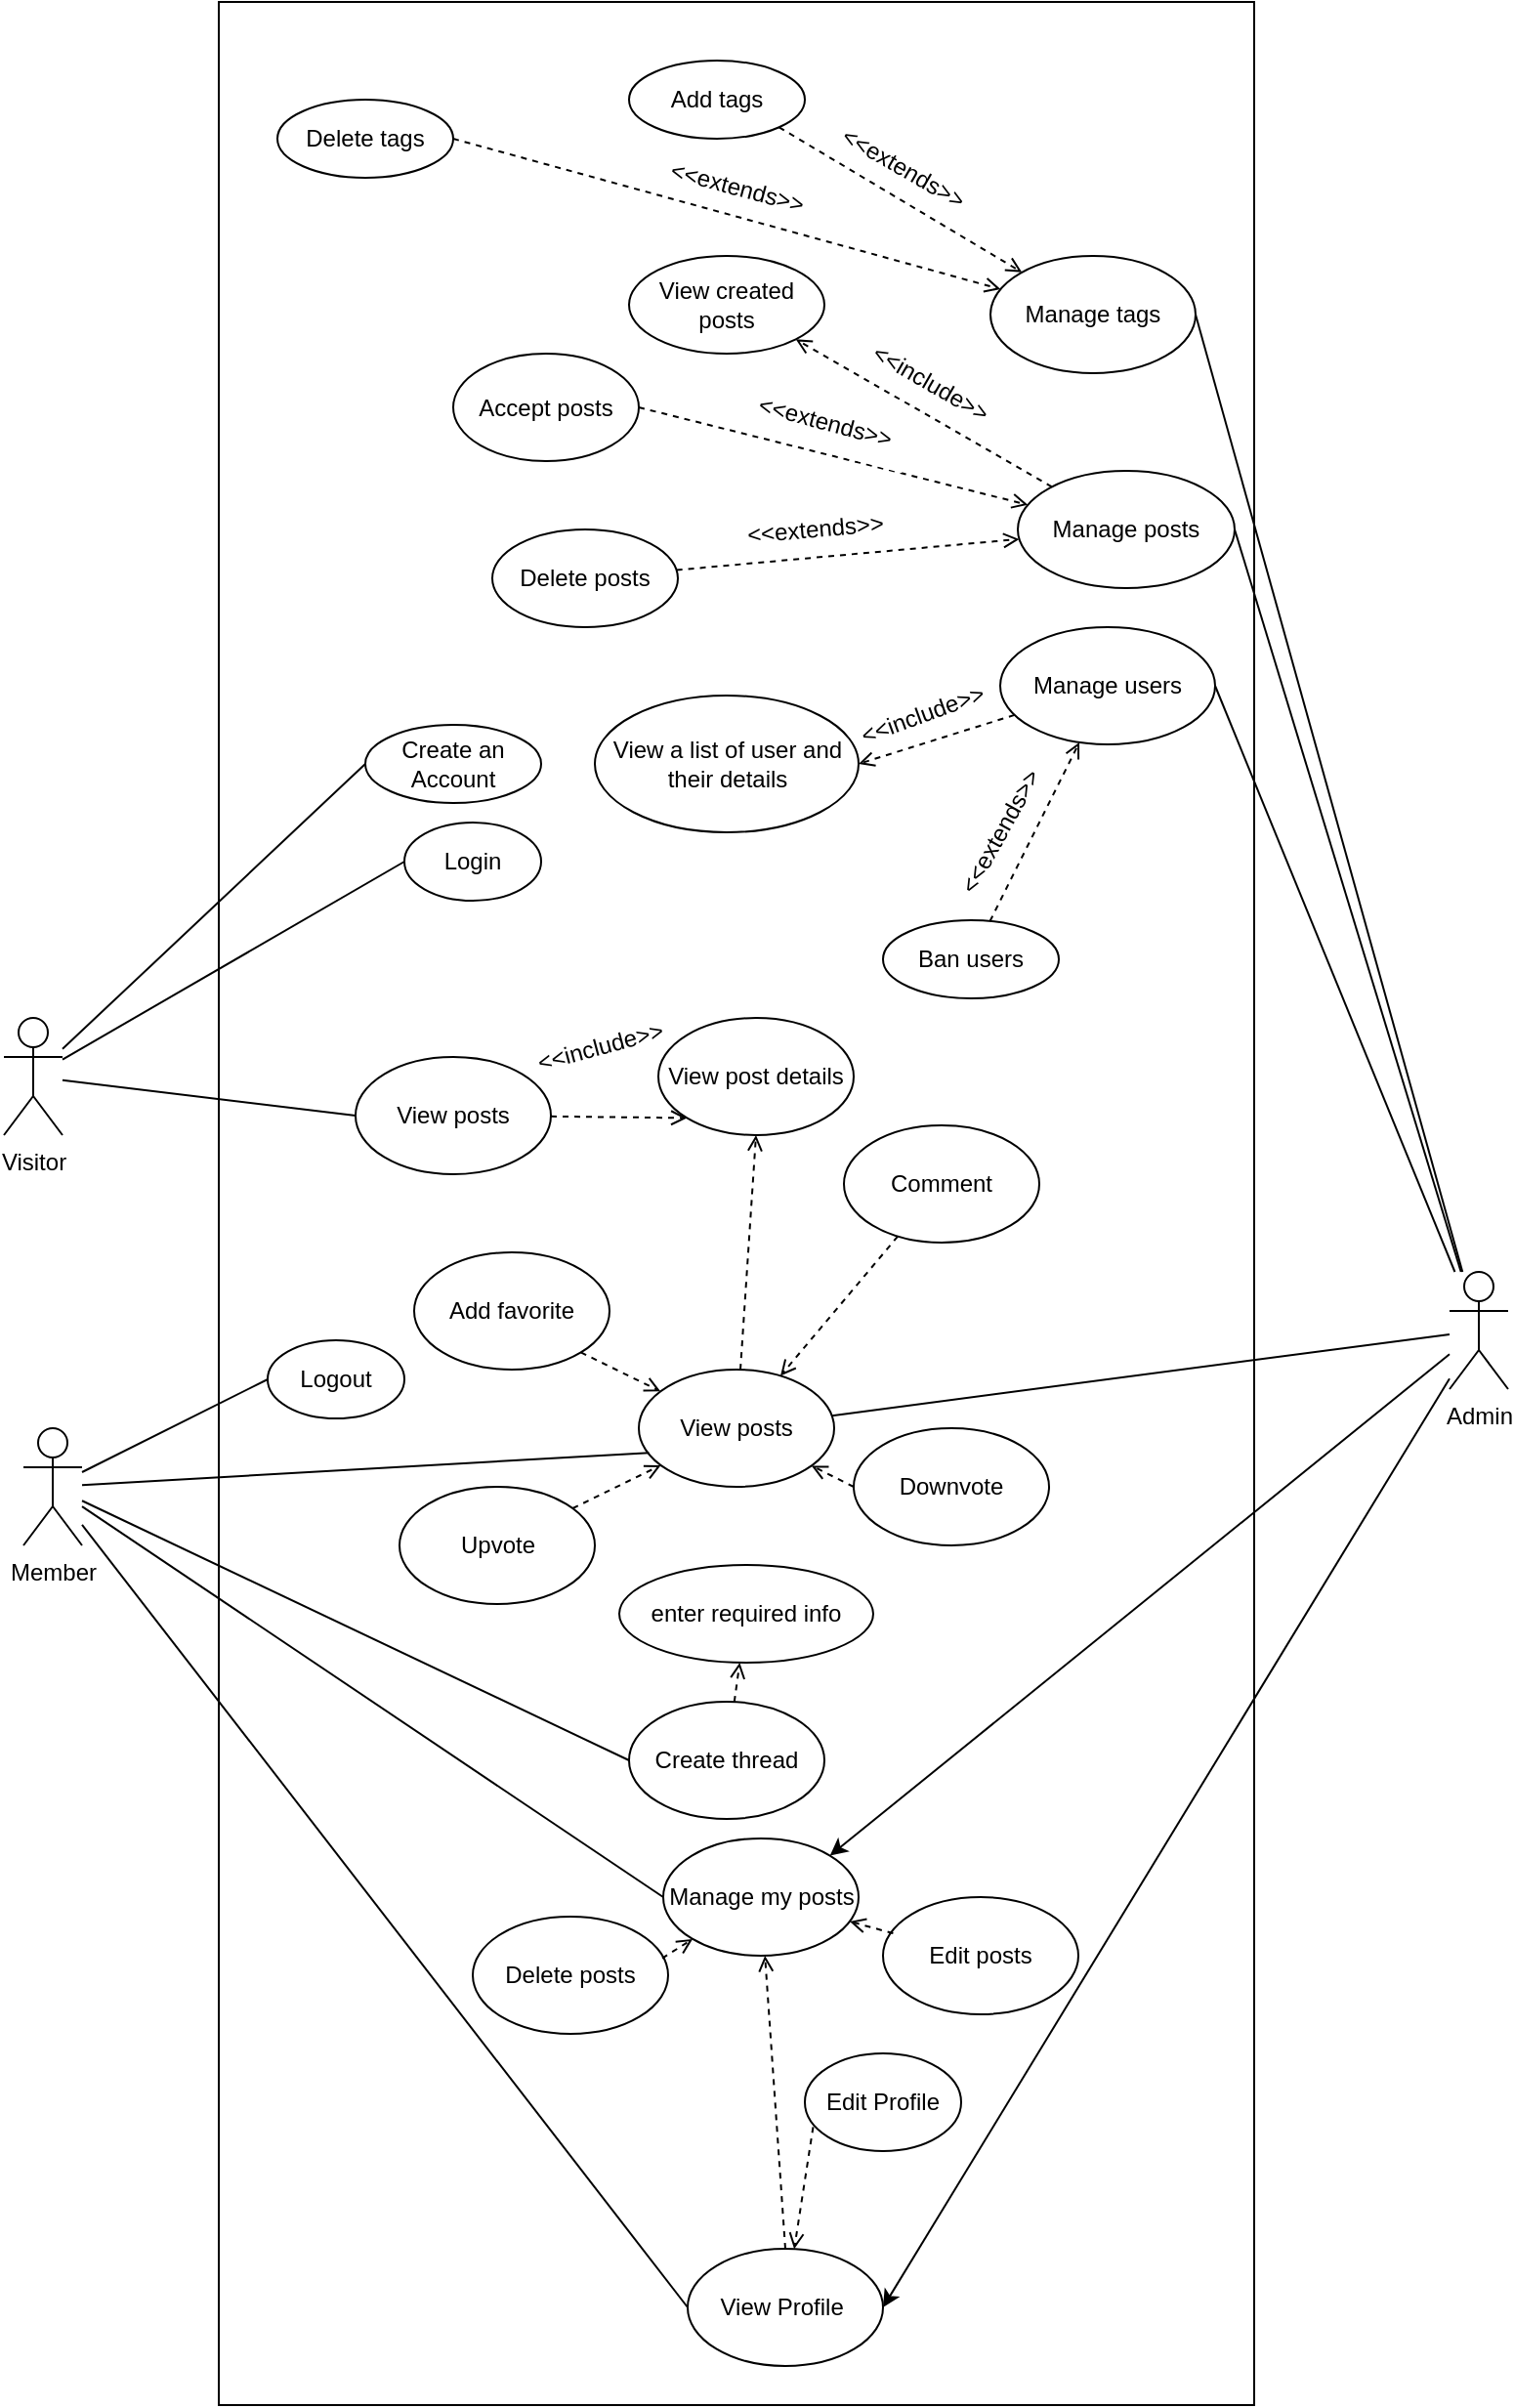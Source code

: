 <mxfile version="24.8.0">
  <diagram name="Trang-1" id="h1iMuyx2vo7tg9_zRuOv">
    <mxGraphModel dx="1138" dy="1782" grid="1" gridSize="10" guides="1" tooltips="1" connect="1" arrows="1" fold="1" page="1" pageScale="1" pageWidth="827" pageHeight="1169" math="0" shadow="0">
      <root>
        <mxCell id="0" />
        <mxCell id="1" parent="0" />
        <mxCell id="LnjJ8S02E94sQUpCKak5-77" value="" style="rounded=0;whiteSpace=wrap;html=1;movable=1;resizable=1;rotatable=1;deletable=1;editable=1;locked=0;connectable=1;" parent="1" vertex="1">
          <mxGeometry x="160" y="-100" width="530" height="1230" as="geometry" />
        </mxCell>
        <mxCell id="LnjJ8S02E94sQUpCKak5-37" style="rounded=0;orthogonalLoop=1;jettySize=auto;html=1;entryX=0;entryY=0.5;entryDx=0;entryDy=0;endArrow=none;endFill=0;" parent="1" source="LnjJ8S02E94sQUpCKak5-1" target="LnjJ8S02E94sQUpCKak5-3" edge="1">
          <mxGeometry relative="1" as="geometry" />
        </mxCell>
        <mxCell id="LnjJ8S02E94sQUpCKak5-38" style="rounded=0;orthogonalLoop=1;jettySize=auto;html=1;entryX=0;entryY=0.5;entryDx=0;entryDy=0;endArrow=none;endFill=0;" parent="1" source="LnjJ8S02E94sQUpCKak5-1" target="LnjJ8S02E94sQUpCKak5-4" edge="1">
          <mxGeometry relative="1" as="geometry" />
        </mxCell>
        <mxCell id="LnjJ8S02E94sQUpCKak5-39" style="rounded=0;orthogonalLoop=1;jettySize=auto;html=1;entryX=0;entryY=0.5;entryDx=0;entryDy=0;endArrow=none;endFill=0;" parent="1" source="LnjJ8S02E94sQUpCKak5-1" target="LnjJ8S02E94sQUpCKak5-2" edge="1">
          <mxGeometry relative="1" as="geometry" />
        </mxCell>
        <mxCell id="LnjJ8S02E94sQUpCKak5-1" value="Visitor" style="shape=umlActor;verticalLabelPosition=bottom;verticalAlign=top;html=1;outlineConnect=0;" parent="1" vertex="1">
          <mxGeometry x="50" y="420" width="30" height="60" as="geometry" />
        </mxCell>
        <mxCell id="LnjJ8S02E94sQUpCKak5-2" value="Create an Account" style="ellipse;whiteSpace=wrap;html=1;" parent="1" vertex="1">
          <mxGeometry x="235" y="270" width="90" height="40" as="geometry" />
        </mxCell>
        <mxCell id="LnjJ8S02E94sQUpCKak5-3" value="Login" style="ellipse;whiteSpace=wrap;html=1;" parent="1" vertex="1">
          <mxGeometry x="255" y="320" width="70" height="40" as="geometry" />
        </mxCell>
        <mxCell id="LnjJ8S02E94sQUpCKak5-45" style="rounded=0;orthogonalLoop=1;jettySize=auto;html=1;entryX=0;entryY=1;entryDx=0;entryDy=0;endArrow=open;endFill=0;dashed=1;" parent="1" source="LnjJ8S02E94sQUpCKak5-4" target="LnjJ8S02E94sQUpCKak5-18" edge="1">
          <mxGeometry relative="1" as="geometry" />
        </mxCell>
        <mxCell id="LnjJ8S02E94sQUpCKak5-4" value="View posts" style="ellipse;whiteSpace=wrap;html=1;" parent="1" vertex="1">
          <mxGeometry x="230" y="440" width="100" height="60" as="geometry" />
        </mxCell>
        <mxCell id="LnjJ8S02E94sQUpCKak5-5" value="Add favorite" style="ellipse;whiteSpace=wrap;html=1;" parent="1" vertex="1">
          <mxGeometry x="260" y="540" width="100" height="60" as="geometry" />
        </mxCell>
        <mxCell id="LnjJ8S02E94sQUpCKak5-10" value="Comment" style="ellipse;whiteSpace=wrap;html=1;" parent="1" vertex="1">
          <mxGeometry x="480" y="475" width="100" height="60" as="geometry" />
        </mxCell>
        <mxCell id="LnjJ8S02E94sQUpCKak5-11" value="Upvote" style="ellipse;whiteSpace=wrap;html=1;" parent="1" vertex="1">
          <mxGeometry x="252.5" y="660" width="100" height="60" as="geometry" />
        </mxCell>
        <mxCell id="LnjJ8S02E94sQUpCKak5-48" style="rounded=0;orthogonalLoop=1;jettySize=auto;html=1;endArrow=open;endFill=0;dashed=1;" parent="1" source="LnjJ8S02E94sQUpCKak5-12" target="LnjJ8S02E94sQUpCKak5-13" edge="1">
          <mxGeometry relative="1" as="geometry" />
        </mxCell>
        <mxCell id="LnjJ8S02E94sQUpCKak5-12" value="Create thread" style="ellipse;whiteSpace=wrap;html=1;" parent="1" vertex="1">
          <mxGeometry x="370" y="770" width="100" height="60" as="geometry" />
        </mxCell>
        <mxCell id="LnjJ8S02E94sQUpCKak5-13" value="enter required info" style="ellipse;whiteSpace=wrap;html=1;" parent="1" vertex="1">
          <mxGeometry x="365" y="700" width="130" height="50" as="geometry" />
        </mxCell>
        <mxCell id="LnjJ8S02E94sQUpCKak5-14" value="Delete posts" style="ellipse;whiteSpace=wrap;html=1;" parent="1" vertex="1">
          <mxGeometry x="290" y="880" width="100" height="60" as="geometry" />
        </mxCell>
        <mxCell id="LnjJ8S02E94sQUpCKak5-15" value="Edit posts" style="ellipse;whiteSpace=wrap;html=1;" parent="1" vertex="1">
          <mxGeometry x="500" y="870" width="100" height="60" as="geometry" />
        </mxCell>
        <mxCell id="LnjJ8S02E94sQUpCKak5-28" style="rounded=0;orthogonalLoop=1;jettySize=auto;html=1;endArrow=open;endFill=0;dashed=1;exitX=1;exitY=1;exitDx=0;exitDy=0;" parent="1" source="LnjJ8S02E94sQUpCKak5-5" target="LnjJ8S02E94sQUpCKak5-17" edge="1">
          <mxGeometry relative="1" as="geometry" />
        </mxCell>
        <mxCell id="LnjJ8S02E94sQUpCKak5-29" style="rounded=0;orthogonalLoop=1;jettySize=auto;html=1;endArrow=open;endFill=0;dashed=1;" parent="1" source="LnjJ8S02E94sQUpCKak5-10" target="LnjJ8S02E94sQUpCKak5-17" edge="1">
          <mxGeometry relative="1" as="geometry" />
        </mxCell>
        <mxCell id="LnjJ8S02E94sQUpCKak5-30" style="rounded=0;orthogonalLoop=1;jettySize=auto;html=1;endArrow=open;endFill=0;dashed=1;" parent="1" source="LnjJ8S02E94sQUpCKak5-11" target="LnjJ8S02E94sQUpCKak5-17" edge="1">
          <mxGeometry relative="1" as="geometry" />
        </mxCell>
        <mxCell id="LnjJ8S02E94sQUpCKak5-47" style="rounded=0;orthogonalLoop=1;jettySize=auto;html=1;endArrow=open;endFill=0;dashed=1;exitX=0;exitY=0.5;exitDx=0;exitDy=0;" parent="1" source="LnjJ8S02E94sQUpCKak5-31" target="LnjJ8S02E94sQUpCKak5-17" edge="1">
          <mxGeometry relative="1" as="geometry" />
        </mxCell>
        <mxCell id="LnjJ8S02E94sQUpCKak5-59" style="rounded=0;orthogonalLoop=1;jettySize=auto;html=1;entryX=0.5;entryY=1;entryDx=0;entryDy=0;dashed=1;endArrow=open;endFill=0;" parent="1" source="LnjJ8S02E94sQUpCKak5-17" target="LnjJ8S02E94sQUpCKak5-18" edge="1">
          <mxGeometry relative="1" as="geometry" />
        </mxCell>
        <mxCell id="LnjJ8S02E94sQUpCKak5-17" value="View posts" style="ellipse;whiteSpace=wrap;html=1;" parent="1" vertex="1">
          <mxGeometry x="375" y="600" width="100" height="60" as="geometry" />
        </mxCell>
        <mxCell id="LnjJ8S02E94sQUpCKak5-18" value="View post details" style="ellipse;whiteSpace=wrap;html=1;" parent="1" vertex="1">
          <mxGeometry x="385" y="420" width="100" height="60" as="geometry" />
        </mxCell>
        <mxCell id="LnjJ8S02E94sQUpCKak5-40" style="rounded=0;orthogonalLoop=1;jettySize=auto;html=1;entryX=0;entryY=0.5;entryDx=0;entryDy=0;endArrow=none;endFill=0;" parent="1" source="LnjJ8S02E94sQUpCKak5-19" target="LnjJ8S02E94sQUpCKak5-27" edge="1">
          <mxGeometry relative="1" as="geometry" />
        </mxCell>
        <mxCell id="LnjJ8S02E94sQUpCKak5-42" style="rounded=0;orthogonalLoop=1;jettySize=auto;html=1;entryX=0;entryY=0.5;entryDx=0;entryDy=0;endArrow=none;endFill=0;" parent="1" source="LnjJ8S02E94sQUpCKak5-19" target="LnjJ8S02E94sQUpCKak5-12" edge="1">
          <mxGeometry relative="1" as="geometry" />
        </mxCell>
        <mxCell id="LnjJ8S02E94sQUpCKak5-43" style="rounded=0;orthogonalLoop=1;jettySize=auto;html=1;entryX=0;entryY=0.5;entryDx=0;entryDy=0;endArrow=none;endFill=0;" parent="1" source="LnjJ8S02E94sQUpCKak5-19" target="LnjJ8S02E94sQUpCKak5-32" edge="1">
          <mxGeometry relative="1" as="geometry" />
        </mxCell>
        <mxCell id="LnjJ8S02E94sQUpCKak5-44" style="rounded=0;orthogonalLoop=1;jettySize=auto;html=1;entryX=0;entryY=0.5;entryDx=0;entryDy=0;endArrow=none;endFill=0;" parent="1" source="LnjJ8S02E94sQUpCKak5-19" target="LnjJ8S02E94sQUpCKak5-34" edge="1">
          <mxGeometry relative="1" as="geometry" />
        </mxCell>
        <mxCell id="LnjJ8S02E94sQUpCKak5-19" value="Member" style="shape=umlActor;verticalLabelPosition=bottom;verticalAlign=top;html=1;outlineConnect=0;" parent="1" vertex="1">
          <mxGeometry x="60" y="630" width="30" height="60" as="geometry" />
        </mxCell>
        <mxCell id="LnjJ8S02E94sQUpCKak5-27" value="Logout" style="ellipse;whiteSpace=wrap;html=1;" parent="1" vertex="1">
          <mxGeometry x="185" y="585" width="70" height="40" as="geometry" />
        </mxCell>
        <mxCell id="LnjJ8S02E94sQUpCKak5-31" value="Downvote" style="ellipse;whiteSpace=wrap;html=1;" parent="1" vertex="1">
          <mxGeometry x="485" y="630" width="100" height="60" as="geometry" />
        </mxCell>
        <mxCell id="LnjJ8S02E94sQUpCKak5-52" style="rounded=0;orthogonalLoop=1;jettySize=auto;html=1;endArrow=open;endFill=0;dashed=1;exitX=0.97;exitY=0.355;exitDx=0;exitDy=0;exitPerimeter=0;" parent="1" source="LnjJ8S02E94sQUpCKak5-14" target="LnjJ8S02E94sQUpCKak5-32" edge="1">
          <mxGeometry relative="1" as="geometry" />
        </mxCell>
        <mxCell id="LnjJ8S02E94sQUpCKak5-32" value="Manage my posts" style="ellipse;whiteSpace=wrap;html=1;" parent="1" vertex="1">
          <mxGeometry x="387.5" y="840" width="100" height="60" as="geometry" />
        </mxCell>
        <mxCell id="LnjJ8S02E94sQUpCKak5-53" style="rounded=0;orthogonalLoop=1;jettySize=auto;html=1;endArrow=open;endFill=0;dashed=1;exitX=0.053;exitY=0.753;exitDx=0;exitDy=0;exitPerimeter=0;" parent="1" source="LnjJ8S02E94sQUpCKak5-36" target="LnjJ8S02E94sQUpCKak5-34" edge="1">
          <mxGeometry relative="1" as="geometry" />
        </mxCell>
        <mxCell id="LnjJ8S02E94sQUpCKak5-36" value="Edit Profile" style="ellipse;whiteSpace=wrap;html=1;" parent="1" vertex="1">
          <mxGeometry x="460" y="950" width="80" height="50" as="geometry" />
        </mxCell>
        <mxCell id="LnjJ8S02E94sQUpCKak5-41" style="rounded=0;orthogonalLoop=1;jettySize=auto;html=1;entryX=0.052;entryY=0.71;entryDx=0;entryDy=0;entryPerimeter=0;endArrow=none;endFill=0;" parent="1" source="LnjJ8S02E94sQUpCKak5-19" target="LnjJ8S02E94sQUpCKak5-17" edge="1">
          <mxGeometry relative="1" as="geometry" />
        </mxCell>
        <mxCell id="LnjJ8S02E94sQUpCKak5-51" style="rounded=0;orthogonalLoop=1;jettySize=auto;html=1;endArrow=open;endFill=0;dashed=1;exitX=0.5;exitY=0;exitDx=0;exitDy=0;" parent="1" source="LnjJ8S02E94sQUpCKak5-34" target="LnjJ8S02E94sQUpCKak5-32" edge="1">
          <mxGeometry relative="1" as="geometry" />
        </mxCell>
        <mxCell id="LnjJ8S02E94sQUpCKak5-54" value="&amp;lt;&amp;lt;include&amp;gt;&amp;gt;" style="text;html=1;align=center;verticalAlign=middle;resizable=0;points=[];autosize=1;strokeColor=none;fillColor=none;rotation=-15;" parent="1" vertex="1">
          <mxGeometry x="310" y="420" width="90" height="30" as="geometry" />
        </mxCell>
        <mxCell id="TxDwH6RKPVz5ejtsAX8L-1" style="rounded=0;orthogonalLoop=1;jettySize=auto;html=1;entryX=1;entryY=0.5;entryDx=0;entryDy=0;endArrow=none;endFill=0;" edge="1" parent="1" source="BU2_-BXgg7wCJHALMrLG-1" target="BU2_-BXgg7wCJHALMrLG-5">
          <mxGeometry relative="1" as="geometry" />
        </mxCell>
        <mxCell id="TxDwH6RKPVz5ejtsAX8L-2" style="rounded=0;orthogonalLoop=1;jettySize=auto;html=1;entryX=1;entryY=0.5;entryDx=0;entryDy=0;endArrow=none;endFill=0;" edge="1" parent="1" source="BU2_-BXgg7wCJHALMrLG-1" target="BU2_-BXgg7wCJHALMrLG-2">
          <mxGeometry relative="1" as="geometry" />
        </mxCell>
        <mxCell id="TxDwH6RKPVz5ejtsAX8L-3" style="rounded=0;orthogonalLoop=1;jettySize=auto;html=1;entryX=1;entryY=0.5;entryDx=0;entryDy=0;endArrow=none;endFill=0;" edge="1" parent="1" source="BU2_-BXgg7wCJHALMrLG-1" target="BU2_-BXgg7wCJHALMrLG-3">
          <mxGeometry relative="1" as="geometry" />
        </mxCell>
        <mxCell id="TxDwH6RKPVz5ejtsAX8L-26" style="rounded=0;orthogonalLoop=1;jettySize=auto;html=1;entryX=1;entryY=0;entryDx=0;entryDy=0;" edge="1" parent="1" source="BU2_-BXgg7wCJHALMrLG-1" target="LnjJ8S02E94sQUpCKak5-32">
          <mxGeometry relative="1" as="geometry" />
        </mxCell>
        <mxCell id="TxDwH6RKPVz5ejtsAX8L-27" style="rounded=0;orthogonalLoop=1;jettySize=auto;html=1;entryX=1;entryY=0.5;entryDx=0;entryDy=0;" edge="1" parent="1" source="BU2_-BXgg7wCJHALMrLG-1" target="LnjJ8S02E94sQUpCKak5-34">
          <mxGeometry relative="1" as="geometry" />
        </mxCell>
        <mxCell id="BU2_-BXgg7wCJHALMrLG-1" value="Admin" style="shape=umlActor;verticalLabelPosition=bottom;verticalAlign=top;html=1;outlineConnect=0;" parent="1" vertex="1">
          <mxGeometry x="790" y="550" width="30" height="60" as="geometry" />
        </mxCell>
        <mxCell id="TxDwH6RKPVz5ejtsAX8L-6" style="rounded=0;orthogonalLoop=1;jettySize=auto;html=1;entryX=1;entryY=1;entryDx=0;entryDy=0;dashed=1;endArrow=open;endFill=0;" edge="1" parent="1" source="BU2_-BXgg7wCJHALMrLG-2" target="BU2_-BXgg7wCJHALMrLG-12">
          <mxGeometry relative="1" as="geometry" />
        </mxCell>
        <mxCell id="TxDwH6RKPVz5ejtsAX8L-7" style="rounded=0;orthogonalLoop=1;jettySize=auto;html=1;dashed=1;endArrow=open;endFill=0;exitX=1;exitY=0.5;exitDx=0;exitDy=0;" edge="1" parent="1" source="BU2_-BXgg7wCJHALMrLG-13" target="BU2_-BXgg7wCJHALMrLG-2">
          <mxGeometry relative="1" as="geometry" />
        </mxCell>
        <mxCell id="TxDwH6RKPVz5ejtsAX8L-8" style="rounded=0;orthogonalLoop=1;jettySize=auto;html=1;dashed=1;endArrow=open;endFill=0;" edge="1" parent="1" source="BU2_-BXgg7wCJHALMrLG-6" target="BU2_-BXgg7wCJHALMrLG-2">
          <mxGeometry relative="1" as="geometry" />
        </mxCell>
        <mxCell id="BU2_-BXgg7wCJHALMrLG-2" value="Manage posts" style="ellipse;whiteSpace=wrap;html=1;" parent="1" vertex="1">
          <mxGeometry x="569" y="140" width="111" height="60" as="geometry" />
        </mxCell>
        <mxCell id="TxDwH6RKPVz5ejtsAX8L-9" style="rounded=0;orthogonalLoop=1;jettySize=auto;html=1;entryX=1;entryY=0.5;entryDx=0;entryDy=0;dashed=1;endArrow=open;endFill=0;" edge="1" parent="1" source="BU2_-BXgg7wCJHALMrLG-3" target="BU2_-BXgg7wCJHALMrLG-14">
          <mxGeometry relative="1" as="geometry" />
        </mxCell>
        <mxCell id="TxDwH6RKPVz5ejtsAX8L-10" style="rounded=0;orthogonalLoop=1;jettySize=auto;html=1;dashed=1;endArrow=open;endFill=0;" edge="1" parent="1" source="BU2_-BXgg7wCJHALMrLG-11" target="BU2_-BXgg7wCJHALMrLG-3">
          <mxGeometry relative="1" as="geometry" />
        </mxCell>
        <mxCell id="BU2_-BXgg7wCJHALMrLG-3" value="Manage users" style="ellipse;whiteSpace=wrap;html=1;" parent="1" vertex="1">
          <mxGeometry x="560" y="220" width="110" height="60" as="geometry" />
        </mxCell>
        <mxCell id="TxDwH6RKPVz5ejtsAX8L-4" style="rounded=0;orthogonalLoop=1;jettySize=auto;html=1;dashed=1;endArrow=open;endFill=0;exitX=1;exitY=1;exitDx=0;exitDy=0;" edge="1" parent="1" source="BU2_-BXgg7wCJHALMrLG-9" target="BU2_-BXgg7wCJHALMrLG-5">
          <mxGeometry relative="1" as="geometry" />
        </mxCell>
        <mxCell id="TxDwH6RKPVz5ejtsAX8L-5" style="rounded=0;orthogonalLoop=1;jettySize=auto;html=1;dashed=1;endArrow=open;endFill=0;exitX=1;exitY=0.5;exitDx=0;exitDy=0;" edge="1" parent="1" source="BU2_-BXgg7wCJHALMrLG-10" target="BU2_-BXgg7wCJHALMrLG-5">
          <mxGeometry relative="1" as="geometry" />
        </mxCell>
        <mxCell id="BU2_-BXgg7wCJHALMrLG-5" value="Manage tags" style="ellipse;whiteSpace=wrap;html=1;" parent="1" vertex="1">
          <mxGeometry x="555" y="30" width="105" height="60" as="geometry" />
        </mxCell>
        <mxCell id="BU2_-BXgg7wCJHALMrLG-6" value="Delete posts" style="ellipse;whiteSpace=wrap;html=1;" parent="1" vertex="1">
          <mxGeometry x="300" y="170" width="95" height="50" as="geometry" />
        </mxCell>
        <mxCell id="BU2_-BXgg7wCJHALMrLG-9" value="Add tags" style="ellipse;whiteSpace=wrap;html=1;" parent="1" vertex="1">
          <mxGeometry x="370" y="-70" width="90" height="40" as="geometry" />
        </mxCell>
        <mxCell id="BU2_-BXgg7wCJHALMrLG-10" value="Delete tags" style="ellipse;whiteSpace=wrap;html=1;" parent="1" vertex="1">
          <mxGeometry x="190" y="-50" width="90" height="40" as="geometry" />
        </mxCell>
        <mxCell id="BU2_-BXgg7wCJHALMrLG-11" value="Ban users" style="ellipse;whiteSpace=wrap;html=1;" parent="1" vertex="1">
          <mxGeometry x="500" y="370" width="90" height="40" as="geometry" />
        </mxCell>
        <mxCell id="BU2_-BXgg7wCJHALMrLG-12" value="View created posts" style="ellipse;whiteSpace=wrap;html=1;" parent="1" vertex="1">
          <mxGeometry x="370" y="30" width="100" height="50" as="geometry" />
        </mxCell>
        <mxCell id="BU2_-BXgg7wCJHALMrLG-13" value="Accept posts" style="ellipse;whiteSpace=wrap;html=1;" parent="1" vertex="1">
          <mxGeometry x="280" y="80" width="95" height="55" as="geometry" />
        </mxCell>
        <mxCell id="BU2_-BXgg7wCJHALMrLG-14" value="View a list of user and their details" style="ellipse;whiteSpace=wrap;html=1;" parent="1" vertex="1">
          <mxGeometry x="352.5" y="255" width="135" height="70" as="geometry" />
        </mxCell>
        <mxCell id="TxDwH6RKPVz5ejtsAX8L-11" value="&amp;lt;&amp;lt;extends&amp;gt;&amp;gt;" style="text;html=1;align=center;verticalAlign=middle;resizable=0;points=[];autosize=1;strokeColor=none;fillColor=none;rotation=15;" vertex="1" parent="1">
          <mxGeometry x="380" y="-20" width="90" height="30" as="geometry" />
        </mxCell>
        <mxCell id="TxDwH6RKPVz5ejtsAX8L-12" value="&amp;lt;&amp;lt;extends&amp;gt;&amp;gt;" style="text;html=1;align=center;verticalAlign=middle;resizable=0;points=[];autosize=1;strokeColor=none;fillColor=none;rotation=30;" vertex="1" parent="1">
          <mxGeometry x="465" y="-30" width="90" height="30" as="geometry" />
        </mxCell>
        <mxCell id="TxDwH6RKPVz5ejtsAX8L-13" value="&amp;lt;&amp;lt;include&amp;gt;&amp;gt;" style="text;html=1;align=center;verticalAlign=middle;resizable=0;points=[];autosize=1;strokeColor=none;fillColor=none;rotation=30;" vertex="1" parent="1">
          <mxGeometry x="479" y="80" width="90" height="30" as="geometry" />
        </mxCell>
        <mxCell id="TxDwH6RKPVz5ejtsAX8L-14" value="&amp;lt;&amp;lt;extends&amp;gt;&amp;gt;" style="text;html=1;align=center;verticalAlign=middle;resizable=0;points=[];autosize=1;strokeColor=none;fillColor=default;rotation=15;" vertex="1" parent="1">
          <mxGeometry x="425" y="100" width="90" height="30" as="geometry" />
        </mxCell>
        <mxCell id="TxDwH6RKPVz5ejtsAX8L-15" value="&amp;lt;&amp;lt;extends&amp;gt;&amp;gt;" style="text;html=1;align=center;verticalAlign=middle;resizable=0;points=[];autosize=1;strokeColor=none;fillColor=none;rotation=-5;" vertex="1" parent="1">
          <mxGeometry x="420" y="155" width="90" height="30" as="geometry" />
        </mxCell>
        <mxCell id="TxDwH6RKPVz5ejtsAX8L-16" value="&amp;lt;&amp;lt;include&amp;gt;&amp;gt;" style="text;html=1;align=center;verticalAlign=middle;resizable=0;points=[];autosize=1;strokeColor=none;fillColor=none;rotation=-20;" vertex="1" parent="1">
          <mxGeometry x="475" y="250" width="90" height="30" as="geometry" />
        </mxCell>
        <mxCell id="TxDwH6RKPVz5ejtsAX8L-19" value="&amp;lt;&amp;lt;extends&amp;gt;&amp;gt;" style="text;html=1;align=center;verticalAlign=middle;resizable=0;points=[];autosize=1;strokeColor=none;fillColor=none;rotation=-61;" vertex="1" parent="1">
          <mxGeometry x="515" y="310" width="90" height="30" as="geometry" />
        </mxCell>
        <mxCell id="TxDwH6RKPVz5ejtsAX8L-23" style="rounded=0;orthogonalLoop=1;jettySize=auto;html=1;endArrow=none;endFill=0;" edge="1" parent="1" source="BU2_-BXgg7wCJHALMrLG-1" target="LnjJ8S02E94sQUpCKak5-17">
          <mxGeometry relative="1" as="geometry">
            <mxPoint x="597.786" y="465.359" as="sourcePoint" />
          </mxGeometry>
        </mxCell>
        <mxCell id="TxDwH6RKPVz5ejtsAX8L-24" value="" style="rounded=0;orthogonalLoop=1;jettySize=auto;html=1;endArrow=open;endFill=0;dashed=1;exitX=0.052;exitY=0.309;exitDx=0;exitDy=0;exitPerimeter=0;" edge="1" parent="1" source="LnjJ8S02E94sQUpCKak5-15" target="LnjJ8S02E94sQUpCKak5-32">
          <mxGeometry relative="1" as="geometry">
            <mxPoint x="420" y="1112" as="sourcePoint" />
            <mxPoint x="402" y="900" as="targetPoint" />
          </mxGeometry>
        </mxCell>
        <mxCell id="LnjJ8S02E94sQUpCKak5-34" value="View Profile&amp;nbsp;" style="ellipse;whiteSpace=wrap;html=1;" parent="1" vertex="1">
          <mxGeometry x="400" y="1050" width="100" height="60" as="geometry" />
        </mxCell>
      </root>
    </mxGraphModel>
  </diagram>
</mxfile>
